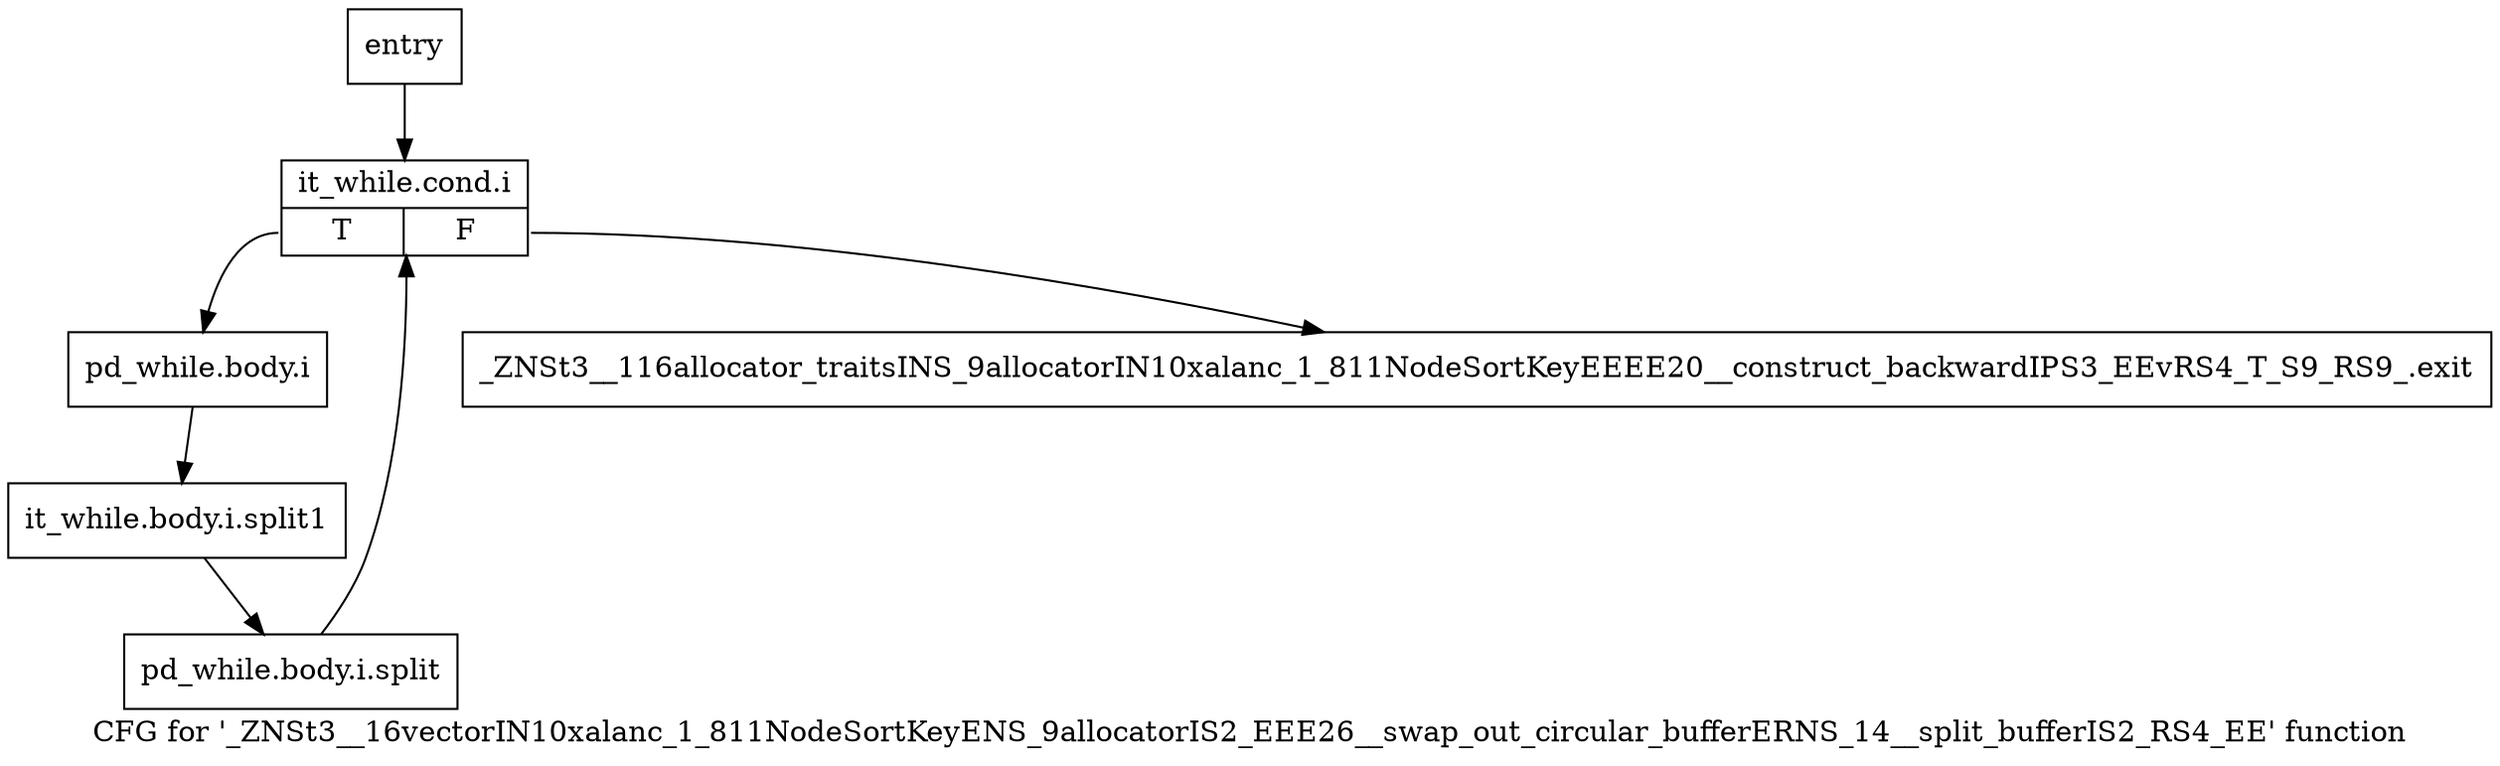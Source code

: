 digraph "CFG for '_ZNSt3__16vectorIN10xalanc_1_811NodeSortKeyENS_9allocatorIS2_EEE26__swap_out_circular_bufferERNS_14__split_bufferIS2_RS4_EE' function" {
	label="CFG for '_ZNSt3__16vectorIN10xalanc_1_811NodeSortKeyENS_9allocatorIS2_EEE26__swap_out_circular_bufferERNS_14__split_bufferIS2_RS4_EE' function";

	Node0x71a8440 [shape=record,label="{entry}"];
	Node0x71a8440 -> Node0x71a8490;
	Node0x71a8490 [shape=record,label="{it_while.cond.i|{<s0>T|<s1>F}}"];
	Node0x71a8490:s0 -> Node0x71a84e0;
	Node0x71a8490:s1 -> Node0x71a8530;
	Node0x71a84e0 [shape=record,label="{pd_while.body.i}"];
	Node0x71a84e0 -> Node0xbb905e0;
	Node0xbb905e0 [shape=record,label="{it_while.body.i.split1}"];
	Node0xbb905e0 -> Node0xbb90860;
	Node0xbb90860 [shape=record,label="{pd_while.body.i.split}"];
	Node0xbb90860 -> Node0x71a8490;
	Node0x71a8530 [shape=record,label="{_ZNSt3__116allocator_traitsINS_9allocatorIN10xalanc_1_811NodeSortKeyEEEE20__construct_backwardIPS3_EEvRS4_T_S9_RS9_.exit}"];
}
